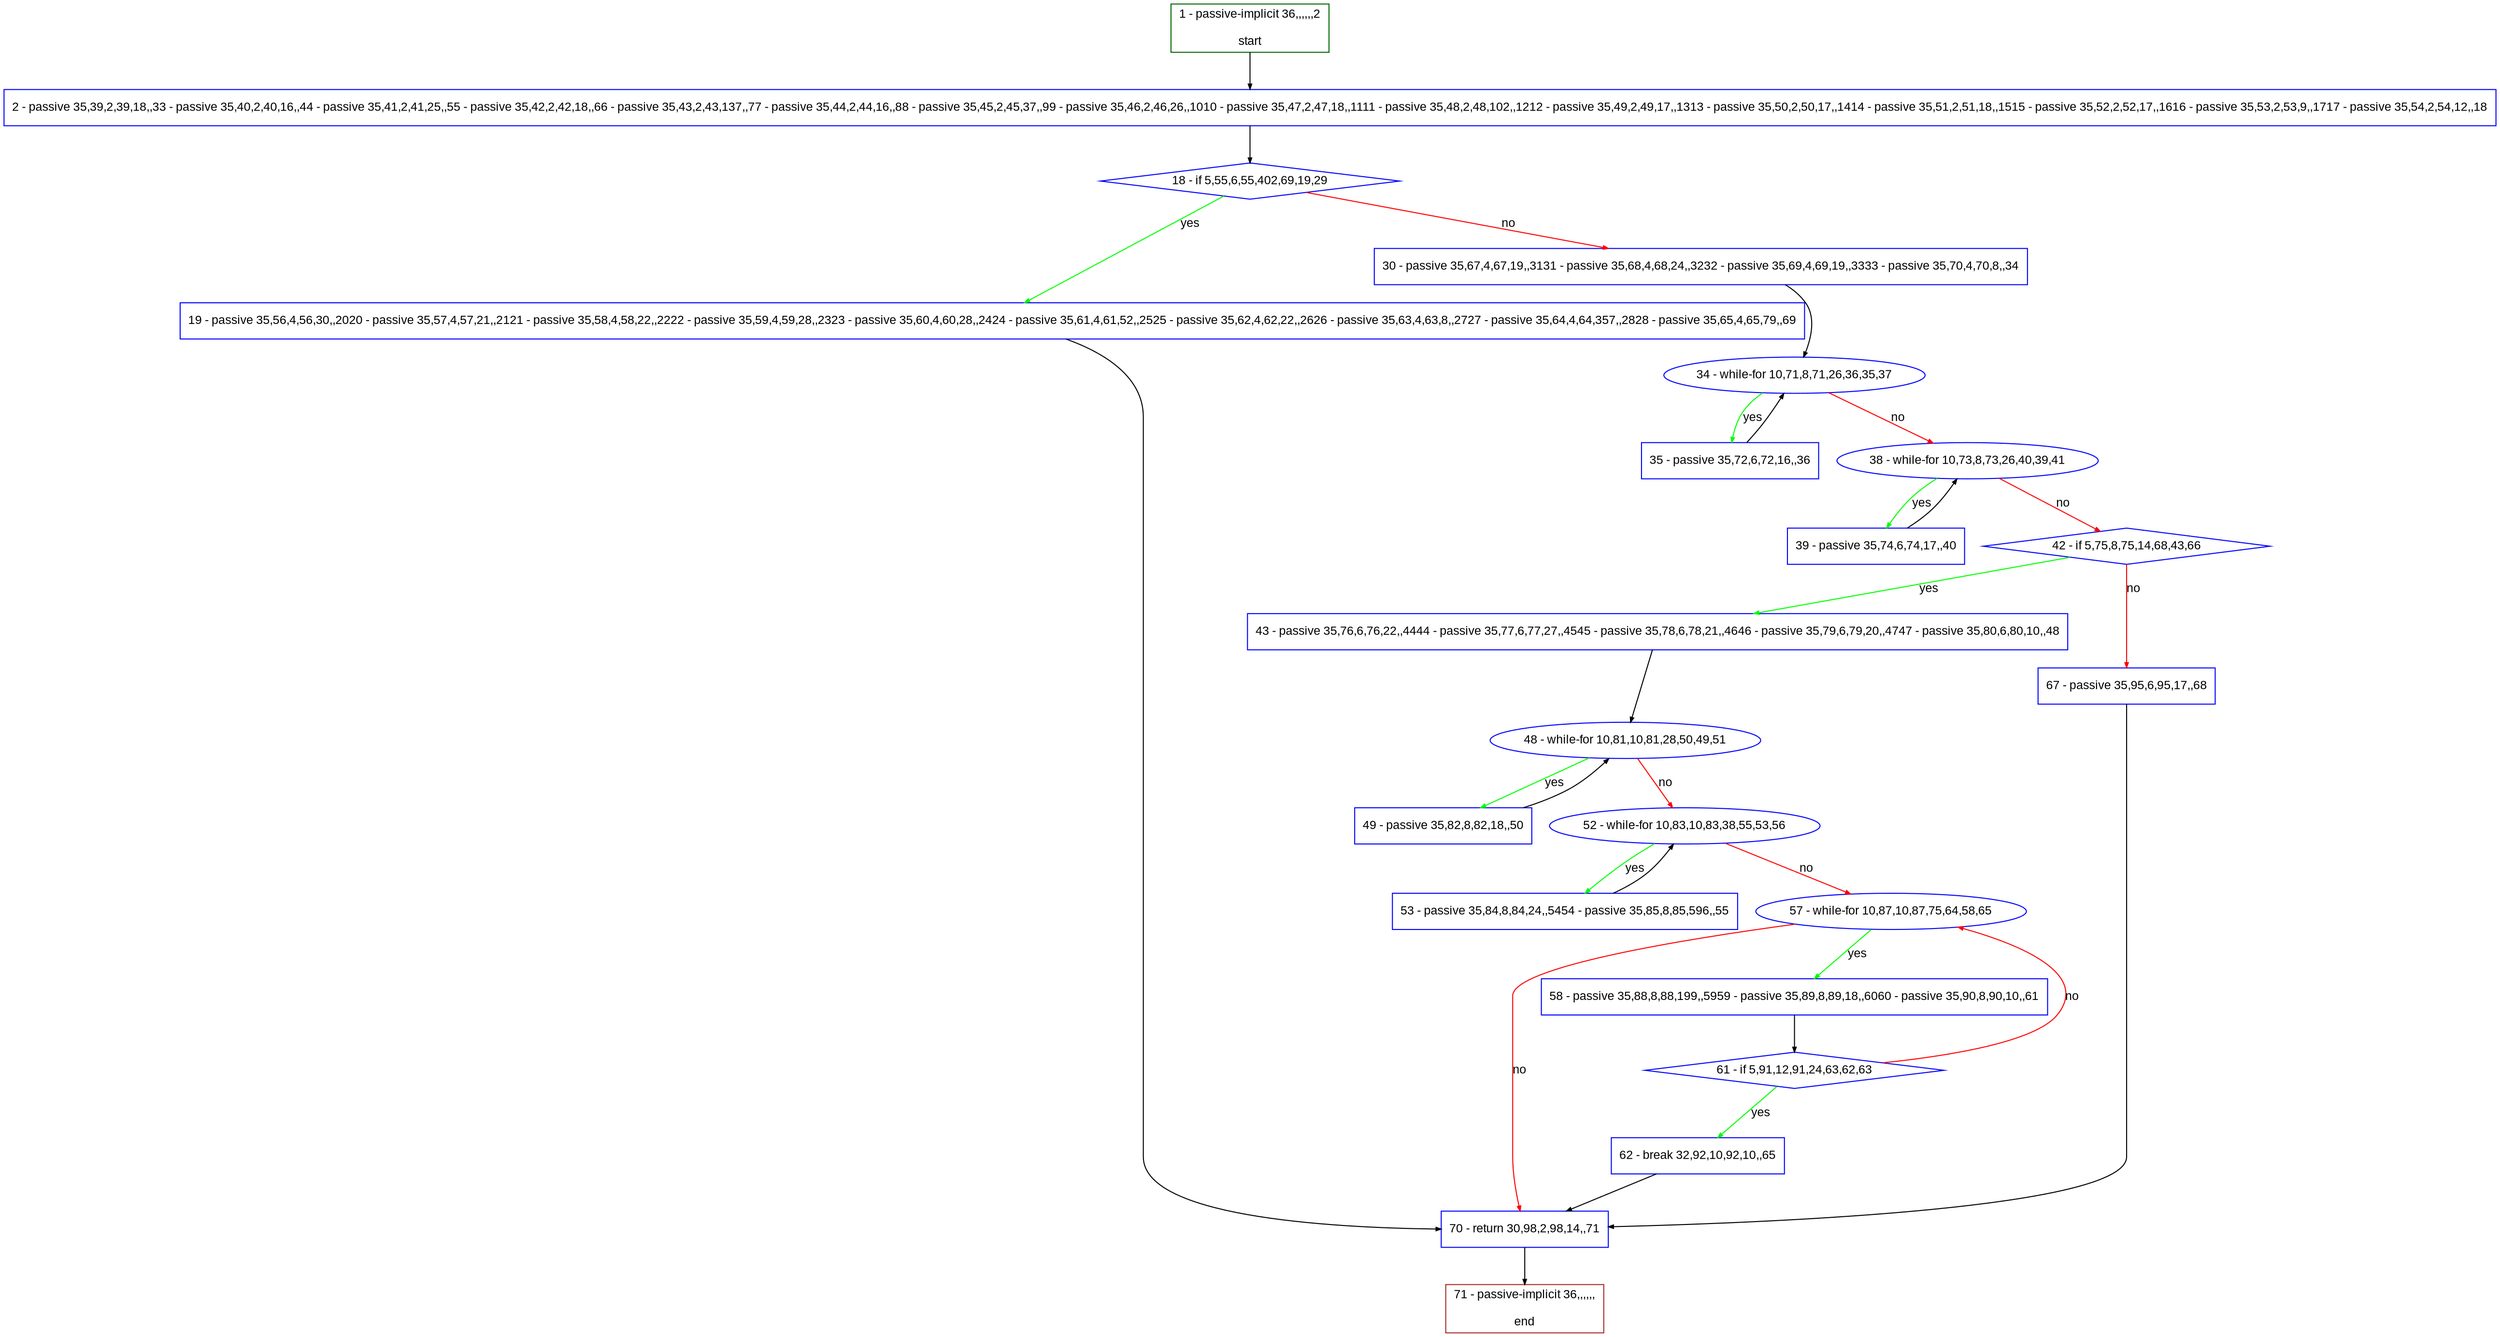digraph "" {
  graph [pack="true", label="", fontsize="12", packmode="clust", fontname="Arial", fillcolor="#FFFFCC", bgcolor="white", style="rounded,filled", compound="true"];
  node [node_initialized="no", label="", color="grey", fontsize="12", fillcolor="white", fontname="Arial", style="filled", shape="rectangle", compound="true", fixedsize="false"];
  edge [fontcolor="black", arrowhead="normal", arrowtail="none", arrowsize="0.5", ltail="", label="", color="black", fontsize="12", lhead="", fontname="Arial", dir="forward", compound="true"];
  __N1 [label="2 - passive 35,39,2,39,18,,33 - passive 35,40,2,40,16,,44 - passive 35,41,2,41,25,,55 - passive 35,42,2,42,18,,66 - passive 35,43,2,43,137,,77 - passive 35,44,2,44,16,,88 - passive 35,45,2,45,37,,99 - passive 35,46,2,46,26,,1010 - passive 35,47,2,47,18,,1111 - passive 35,48,2,48,102,,1212 - passive 35,49,2,49,17,,1313 - passive 35,50,2,50,17,,1414 - passive 35,51,2,51,18,,1515 - passive 35,52,2,52,17,,1616 - passive 35,53,2,53,9,,1717 - passive 35,54,2,54,12,,18", color="#0000ff", fillcolor="#ffffff", style="filled", shape="box"];
  __N2 [label="1 - passive-implicit 36,,,,,,2\n\nstart", color="#006400", fillcolor="#ffffff", style="filled", shape="box"];
  __N3 [label="18 - if 5,55,6,55,402,69,19,29", color="#0000ff", fillcolor="#ffffff", style="filled", shape="diamond"];
  __N4 [label="19 - passive 35,56,4,56,30,,2020 - passive 35,57,4,57,21,,2121 - passive 35,58,4,58,22,,2222 - passive 35,59,4,59,28,,2323 - passive 35,60,4,60,28,,2424 - passive 35,61,4,61,52,,2525 - passive 35,62,4,62,22,,2626 - passive 35,63,4,63,8,,2727 - passive 35,64,4,64,357,,2828 - passive 35,65,4,65,79,,69", color="#0000ff", fillcolor="#ffffff", style="filled", shape="box"];
  __N5 [label="30 - passive 35,67,4,67,19,,3131 - passive 35,68,4,68,24,,3232 - passive 35,69,4,69,19,,3333 - passive 35,70,4,70,8,,34", color="#0000ff", fillcolor="#ffffff", style="filled", shape="box"];
  __N6 [label="70 - return 30,98,2,98,14,,71", color="#0000ff", fillcolor="#ffffff", style="filled", shape="box"];
  __N7 [label="34 - while-for 10,71,8,71,26,36,35,37", color="#0000ff", fillcolor="#ffffff", style="filled", shape="oval"];
  __N8 [label="35 - passive 35,72,6,72,16,,36", color="#0000ff", fillcolor="#ffffff", style="filled", shape="box"];
  __N9 [label="38 - while-for 10,73,8,73,26,40,39,41", color="#0000ff", fillcolor="#ffffff", style="filled", shape="oval"];
  __N10 [label="39 - passive 35,74,6,74,17,,40", color="#0000ff", fillcolor="#ffffff", style="filled", shape="box"];
  __N11 [label="42 - if 5,75,8,75,14,68,43,66", color="#0000ff", fillcolor="#ffffff", style="filled", shape="diamond"];
  __N12 [label="43 - passive 35,76,6,76,22,,4444 - passive 35,77,6,77,27,,4545 - passive 35,78,6,78,21,,4646 - passive 35,79,6,79,20,,4747 - passive 35,80,6,80,10,,48", color="#0000ff", fillcolor="#ffffff", style="filled", shape="box"];
  __N13 [label="67 - passive 35,95,6,95,17,,68", color="#0000ff", fillcolor="#ffffff", style="filled", shape="box"];
  __N14 [label="48 - while-for 10,81,10,81,28,50,49,51", color="#0000ff", fillcolor="#ffffff", style="filled", shape="oval"];
  __N15 [label="49 - passive 35,82,8,82,18,,50", color="#0000ff", fillcolor="#ffffff", style="filled", shape="box"];
  __N16 [label="52 - while-for 10,83,10,83,38,55,53,56", color="#0000ff", fillcolor="#ffffff", style="filled", shape="oval"];
  __N17 [label="53 - passive 35,84,8,84,24,,5454 - passive 35,85,8,85,596,,55", color="#0000ff", fillcolor="#ffffff", style="filled", shape="box"];
  __N18 [label="57 - while-for 10,87,10,87,75,64,58,65", color="#0000ff", fillcolor="#ffffff", style="filled", shape="oval"];
  __N19 [label="58 - passive 35,88,8,88,199,,5959 - passive 35,89,8,89,18,,6060 - passive 35,90,8,90,10,,61", color="#0000ff", fillcolor="#ffffff", style="filled", shape="box"];
  __N20 [label="61 - if 5,91,12,91,24,63,62,63", color="#0000ff", fillcolor="#ffffff", style="filled", shape="diamond"];
  __N21 [label="62 - break 32,92,10,92,10,,65", color="#0000ff", fillcolor="#ffffff", style="filled", shape="box"];
  __N22 [label="71 - passive-implicit 36,,,,,,\n\nend", color="#a52a2a", fillcolor="#ffffff", style="filled", shape="box"];
  __N2 -> __N1 [arrowhead="normal", arrowtail="none", color="#000000", label="", dir="forward"];
  __N1 -> __N3 [arrowhead="normal", arrowtail="none", color="#000000", label="", dir="forward"];
  __N3 -> __N4 [arrowhead="normal", arrowtail="none", color="#00ff00", label="yes", dir="forward"];
  __N3 -> __N5 [arrowhead="normal", arrowtail="none", color="#ff0000", label="no", dir="forward"];
  __N4 -> __N6 [arrowhead="normal", arrowtail="none", color="#000000", label="", dir="forward"];
  __N5 -> __N7 [arrowhead="normal", arrowtail="none", color="#000000", label="", dir="forward"];
  __N7 -> __N8 [arrowhead="normal", arrowtail="none", color="#00ff00", label="yes", dir="forward"];
  __N8 -> __N7 [arrowhead="normal", arrowtail="none", color="#000000", label="", dir="forward"];
  __N7 -> __N9 [arrowhead="normal", arrowtail="none", color="#ff0000", label="no", dir="forward"];
  __N9 -> __N10 [arrowhead="normal", arrowtail="none", color="#00ff00", label="yes", dir="forward"];
  __N10 -> __N9 [arrowhead="normal", arrowtail="none", color="#000000", label="", dir="forward"];
  __N9 -> __N11 [arrowhead="normal", arrowtail="none", color="#ff0000", label="no", dir="forward"];
  __N11 -> __N12 [arrowhead="normal", arrowtail="none", color="#00ff00", label="yes", dir="forward"];
  __N11 -> __N13 [arrowhead="normal", arrowtail="none", color="#ff0000", label="no", dir="forward"];
  __N12 -> __N14 [arrowhead="normal", arrowtail="none", color="#000000", label="", dir="forward"];
  __N14 -> __N15 [arrowhead="normal", arrowtail="none", color="#00ff00", label="yes", dir="forward"];
  __N15 -> __N14 [arrowhead="normal", arrowtail="none", color="#000000", label="", dir="forward"];
  __N14 -> __N16 [arrowhead="normal", arrowtail="none", color="#ff0000", label="no", dir="forward"];
  __N16 -> __N17 [arrowhead="normal", arrowtail="none", color="#00ff00", label="yes", dir="forward"];
  __N17 -> __N16 [arrowhead="normal", arrowtail="none", color="#000000", label="", dir="forward"];
  __N16 -> __N18 [arrowhead="normal", arrowtail="none", color="#ff0000", label="no", dir="forward"];
  __N18 -> __N19 [arrowhead="normal", arrowtail="none", color="#00ff00", label="yes", dir="forward"];
  __N18 -> __N6 [arrowhead="normal", arrowtail="none", color="#ff0000", label="no", dir="forward"];
  __N19 -> __N20 [arrowhead="normal", arrowtail="none", color="#000000", label="", dir="forward"];
  __N20 -> __N18 [arrowhead="normal", arrowtail="none", color="#ff0000", label="no", dir="forward"];
  __N20 -> __N21 [arrowhead="normal", arrowtail="none", color="#00ff00", label="yes", dir="forward"];
  __N21 -> __N6 [arrowhead="normal", arrowtail="none", color="#000000", label="", dir="forward"];
  __N13 -> __N6 [arrowhead="normal", arrowtail="none", color="#000000", label="", dir="forward"];
  __N6 -> __N22 [arrowhead="normal", arrowtail="none", color="#000000", label="", dir="forward"];
}
